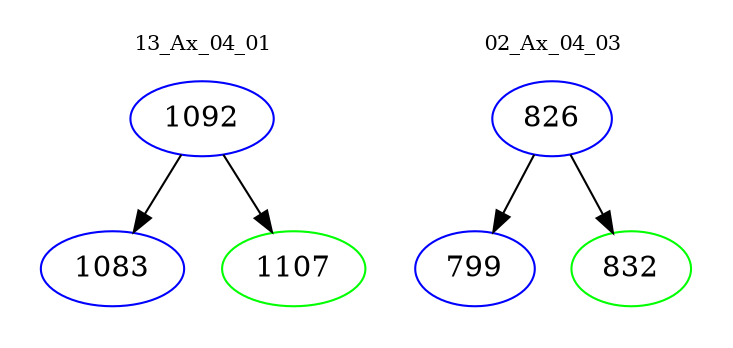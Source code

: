 digraph{
subgraph cluster_0 {
color = white
label = "13_Ax_04_01";
fontsize=10;
T0_1092 [label="1092", color="blue"]
T0_1092 -> T0_1083 [color="black"]
T0_1083 [label="1083", color="blue"]
T0_1092 -> T0_1107 [color="black"]
T0_1107 [label="1107", color="green"]
}
subgraph cluster_1 {
color = white
label = "02_Ax_04_03";
fontsize=10;
T1_826 [label="826", color="blue"]
T1_826 -> T1_799 [color="black"]
T1_799 [label="799", color="blue"]
T1_826 -> T1_832 [color="black"]
T1_832 [label="832", color="green"]
}
}
